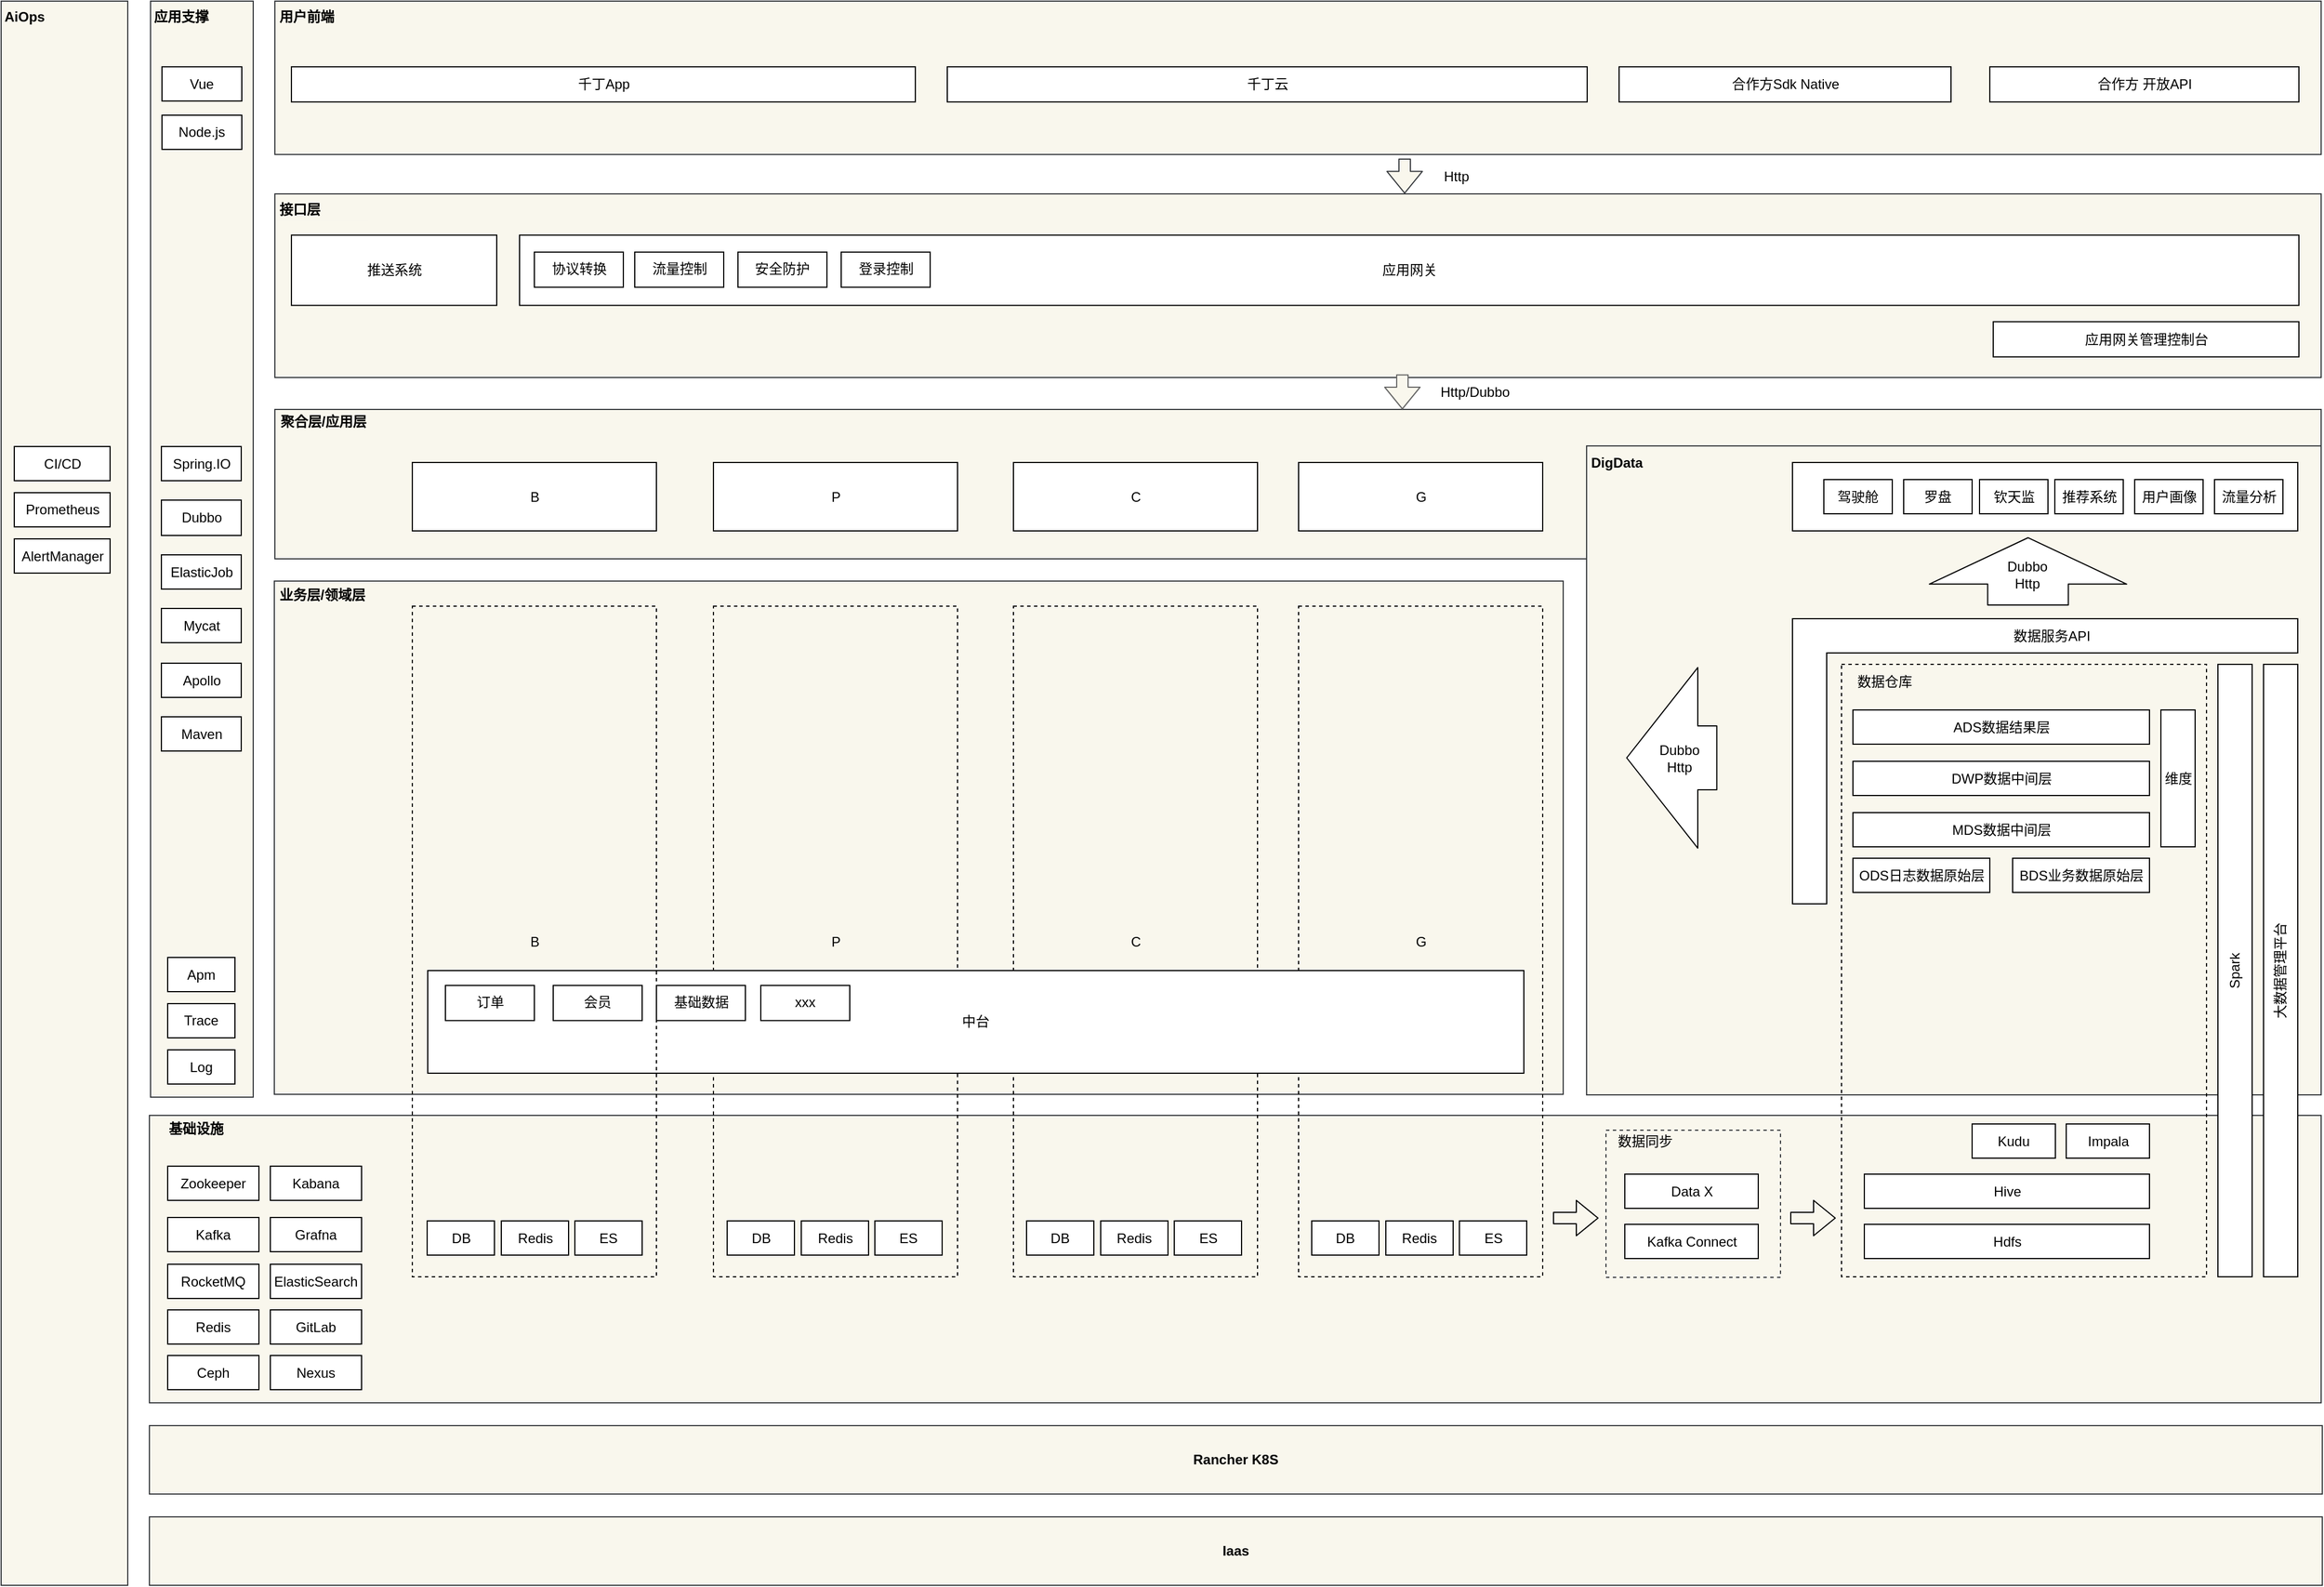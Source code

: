 <mxfile version="10.5.9" type="github"><diagram id="gZfXgEAvMZiGliKcLrUv" name="第 1 页"><mxGraphModel dx="2314" dy="1296" grid="1" gridSize="10" guides="1" tooltips="1" connect="1" arrows="1" fold="1" page="1" pageScale="1" pageWidth="2336" pageHeight="1654" math="0" shadow="0"><root><mxCell id="0"/><mxCell id="1" parent="0"/><mxCell id="lrTJqoWc7KFbBYRk6h20-236" value="" style="rounded=0;whiteSpace=wrap;html=1;fillColor=#f9f7ed;strokeColor=#36393d;" vertex="1" parent="1"><mxGeometry x="276" y="1127" width="1904" height="252" as="geometry"/></mxCell><mxCell id="lrTJqoWc7KFbBYRk6h20-272" value="" style="rounded=0;whiteSpace=wrap;html=1;fillColor=#f9f7ed;strokeColor=#36393d;" vertex="1" parent="1"><mxGeometry x="385.5" y="658.5" width="1130" height="450" as="geometry"/></mxCell><mxCell id="JePJEdjQb_DwqaGJ7nX6-8" value="" style="rounded=0;whiteSpace=wrap;html=1;fillColor=#f9f7ed;strokeColor=#36393d;" parent="1" vertex="1"><mxGeometry x="386" y="508" width="1794" height="131" as="geometry"/></mxCell><mxCell id="lrTJqoWc7KFbBYRk6h20-53" value="" style="rounded=0;whiteSpace=wrap;html=1;fillColor=#f9f7ed;strokeColor=#36393d;" vertex="1" parent="1"><mxGeometry x="1536" y="540" width="644" height="569" as="geometry"/></mxCell><mxCell id="lrTJqoWc7KFbBYRk6h20-26" value="" style="rounded=0;whiteSpace=wrap;html=1;dashed=1;fillColor=none;" vertex="1" parent="1"><mxGeometry x="1759.5" y="731.5" width="320" height="537" as="geometry"/></mxCell><mxCell id="JePJEdjQb_DwqaGJ7nX6-13" value="" style="rounded=0;whiteSpace=wrap;html=1;" parent="1" vertex="1"><mxGeometry x="1716.5" y="554.5" width="443" height="60" as="geometry"/></mxCell><mxCell id="lrTJqoWc7KFbBYRk6h20-5" value="&lt;b&gt;Rancher K8S&lt;/b&gt;" style="rounded=0;whiteSpace=wrap;html=1;fillColor=#f9f7ed;strokeColor=#36393d;" vertex="1" parent="1"><mxGeometry x="276" y="1399" width="1905" height="60" as="geometry"/></mxCell><mxCell id="lrTJqoWc7KFbBYRk6h20-6" value="&lt;b&gt;Iaas&lt;/b&gt;" style="rounded=0;whiteSpace=wrap;html=1;fillColor=#f9f7ed;strokeColor=#36393d;" vertex="1" parent="1"><mxGeometry x="276" y="1479" width="1905" height="60" as="geometry"/></mxCell><mxCell id="lrTJqoWc7KFbBYRk6h20-11" value="ODS日志数据原始层" style="rounded=0;whiteSpace=wrap;html=1;" vertex="1" parent="1"><mxGeometry x="1769.5" y="901.5" width="120" height="30" as="geometry"/></mxCell><mxCell id="lrTJqoWc7KFbBYRk6h20-12" value="BDS业务数据原始层" style="rounded=0;whiteSpace=wrap;html=1;" vertex="1" parent="1"><mxGeometry x="1909.5" y="901.5" width="120" height="30" as="geometry"/></mxCell><mxCell id="lrTJqoWc7KFbBYRk6h20-13" value="MDS数据中间层" style="rounded=0;whiteSpace=wrap;html=1;" vertex="1" parent="1"><mxGeometry x="1769.5" y="861.5" width="260" height="30" as="geometry"/></mxCell><mxCell id="lrTJqoWc7KFbBYRk6h20-16" value="DWP数据中间层" style="rounded=0;whiteSpace=wrap;html=1;" vertex="1" parent="1"><mxGeometry x="1769.5" y="816.5" width="260" height="30" as="geometry"/></mxCell><mxCell id="lrTJqoWc7KFbBYRk6h20-17" value="ADS数据结果层" style="rounded=0;whiteSpace=wrap;html=1;" vertex="1" parent="1"><mxGeometry x="1769.5" y="771.5" width="260" height="30" as="geometry"/></mxCell><mxCell id="lrTJqoWc7KFbBYRk6h20-18" value="大数据管理平台" style="rounded=0;whiteSpace=wrap;html=1;verticalAlign=middle;horizontal=0;flipH=1;flipV=1;" vertex="1" parent="1"><mxGeometry x="2129.5" y="731.5" width="30" height="537" as="geometry"/></mxCell><mxCell id="lrTJqoWc7KFbBYRk6h20-19" value="维度&lt;br&gt;" style="rounded=0;whiteSpace=wrap;html=1;" vertex="1" parent="1"><mxGeometry x="2039.5" y="771.5" width="30" height="120" as="geometry"/></mxCell><mxCell id="lrTJqoWc7KFbBYRk6h20-23" value="Spark" style="rounded=0;whiteSpace=wrap;html=1;horizontal=0;verticalAlign=middle;flipH=1;flipV=1;" vertex="1" parent="1"><mxGeometry x="2089.5" y="731.5" width="30" height="537" as="geometry"/></mxCell><mxCell id="lrTJqoWc7KFbBYRk6h20-28" value="&lt;span style=&quot;font-weight: normal&quot;&gt;数据仓库&lt;/span&gt;" style="text;html=1;strokeColor=none;fillColor=none;align=center;verticalAlign=middle;whiteSpace=wrap;rounded=0;dashed=1;fontStyle=1" vertex="1" parent="1"><mxGeometry x="1759.5" y="736.5" width="75" height="20" as="geometry"/></mxCell><mxCell id="lrTJqoWc7KFbBYRk6h20-42" value="推荐系统" style="rounded=0;whiteSpace=wrap;html=1;" vertex="1" parent="1"><mxGeometry x="1946.5" y="569.5" width="60" height="30" as="geometry"/></mxCell><mxCell id="lrTJqoWc7KFbBYRk6h20-43" value="用户画像" style="rounded=0;whiteSpace=wrap;html=1;" vertex="1" parent="1"><mxGeometry x="2016.5" y="569.5" width="60" height="30" as="geometry"/></mxCell><mxCell id="lrTJqoWc7KFbBYRk6h20-44" value="流量分析" style="rounded=0;whiteSpace=wrap;html=1;" vertex="1" parent="1"><mxGeometry x="2086.5" y="569.5" width="60" height="30" as="geometry"/></mxCell><mxCell id="lrTJqoWc7KFbBYRk6h20-45" value="驾驶舱" style="rounded=0;whiteSpace=wrap;html=1;" vertex="1" parent="1"><mxGeometry x="1744" y="569.5" width="60" height="30" as="geometry"/></mxCell><mxCell id="lrTJqoWc7KFbBYRk6h20-46" value="罗盘" style="rounded=0;whiteSpace=wrap;html=1;" vertex="1" parent="1"><mxGeometry x="1814" y="569.5" width="60" height="30" as="geometry"/></mxCell><mxCell id="lrTJqoWc7KFbBYRk6h20-47" value="钦天监" style="rounded=0;whiteSpace=wrap;html=1;" vertex="1" parent="1"><mxGeometry x="1880.5" y="569.5" width="60" height="30" as="geometry"/></mxCell><mxCell id="lrTJqoWc7KFbBYRk6h20-48" value="" style="shape=corner;whiteSpace=wrap;html=1;dx=30;dy=30;" vertex="1" parent="1"><mxGeometry x="1716.5" y="691.5" width="443" height="250" as="geometry"/></mxCell><mxCell id="lrTJqoWc7KFbBYRk6h20-50" value="数据服务API" style="text;html=1;strokeColor=none;fillColor=none;align=center;verticalAlign=middle;whiteSpace=wrap;rounded=0;" vertex="1" parent="1"><mxGeometry x="1893.5" y="696.5" width="100" height="20" as="geometry"/></mxCell><mxCell id="lrTJqoWc7KFbBYRk6h20-54" value="DigData" style="text;html=1;strokeColor=none;fillColor=none;align=left;verticalAlign=middle;whiteSpace=wrap;rounded=0;dashed=1;fontStyle=1" vertex="1" parent="1"><mxGeometry x="1538" y="544.5" width="69" height="20" as="geometry"/></mxCell><mxCell id="lrTJqoWc7KFbBYRk6h20-96" value="Hdfs" style="rounded=0;whiteSpace=wrap;html=1;" vertex="1" parent="1"><mxGeometry x="1779.5" y="1222.5" width="250" height="30" as="geometry"/></mxCell><mxCell id="lrTJqoWc7KFbBYRk6h20-108" value="G" style="rounded=0;whiteSpace=wrap;html=1;fillColor=none;dashed=1;" vertex="1" parent="1"><mxGeometry x="1283.5" y="680.5" width="214" height="588" as="geometry"/></mxCell><mxCell id="lrTJqoWc7KFbBYRk6h20-133" value="DB" style="rounded=0;whiteSpace=wrap;html=1;strokeWidth=1;" vertex="1" parent="1"><mxGeometry x="519.5" y="1219.5" width="59" height="30" as="geometry"/></mxCell><mxCell id="lrTJqoWc7KFbBYRk6h20-134" value="ES" style="rounded=0;whiteSpace=wrap;html=1;strokeWidth=1;" vertex="1" parent="1"><mxGeometry x="649" y="1219.5" width="59" height="30" as="geometry"/></mxCell><mxCell id="lrTJqoWc7KFbBYRk6h20-135" value="Redis" style="rounded=0;whiteSpace=wrap;html=1;strokeWidth=1;" vertex="1" parent="1"><mxGeometry x="584.5" y="1219.5" width="59" height="30" as="geometry"/></mxCell><mxCell id="lrTJqoWc7KFbBYRk6h20-168" value="" style="rounded=0;whiteSpace=wrap;html=1;fillColor=#f9f7ed;strokeColor=#36393d;" vertex="1" parent="1"><mxGeometry x="146" y="150" width="111" height="1389" as="geometry"/></mxCell><mxCell id="lrTJqoWc7KFbBYRk6h20-170" value="" style="rounded=0;whiteSpace=wrap;html=1;fillColor=#f9f7ed;strokeColor=#36393d;" vertex="1" parent="1"><mxGeometry x="277" y="150" width="90" height="961" as="geometry"/></mxCell><mxCell id="lrTJqoWc7KFbBYRk6h20-71" value="Dubbo" style="rounded=0;whiteSpace=wrap;html=1;strokeWidth=1;" vertex="1" parent="1"><mxGeometry x="286.5" y="587.5" width="70" height="31" as="geometry"/></mxCell><mxCell id="lrTJqoWc7KFbBYRk6h20-70" value="Spring.IO" style="rounded=0;whiteSpace=wrap;html=1;strokeWidth=1;" vertex="1" parent="1"><mxGeometry x="286.5" y="540.5" width="70" height="30" as="geometry"/></mxCell><mxCell id="lrTJqoWc7KFbBYRk6h20-72" value="ElasticJob" style="rounded=0;whiteSpace=wrap;html=1;strokeWidth=1;" vertex="1" parent="1"><mxGeometry x="286.5" y="635.5" width="70" height="30" as="geometry"/></mxCell><mxCell id="lrTJqoWc7KFbBYRk6h20-73" value="Mycat" style="rounded=0;whiteSpace=wrap;html=1;strokeWidth=1;" vertex="1" parent="1"><mxGeometry x="286.5" y="682.5" width="70" height="30" as="geometry"/></mxCell><mxCell id="lrTJqoWc7KFbBYRk6h20-76" value="Apollo" style="rounded=0;whiteSpace=wrap;html=1;strokeWidth=1;" vertex="1" parent="1"><mxGeometry x="286.5" y="730.5" width="70" height="30" as="geometry"/></mxCell><mxCell id="lrTJqoWc7KFbBYRk6h20-172" value="Maven" style="rounded=0;whiteSpace=wrap;html=1;strokeWidth=1;" vertex="1" parent="1"><mxGeometry x="286.5" y="777.5" width="70" height="30" as="geometry"/></mxCell><mxCell id="lrTJqoWc7KFbBYRk6h20-176" value="CI/CD" style="rounded=0;whiteSpace=wrap;html=1;strokeWidth=1;" vertex="1" parent="1"><mxGeometry x="157.5" y="540.5" width="84" height="30" as="geometry"/></mxCell><mxCell id="lrTJqoWc7KFbBYRk6h20-177" value="Prometheus" style="rounded=0;whiteSpace=wrap;html=1;strokeWidth=1;" vertex="1" parent="1"><mxGeometry x="157.5" y="581" width="84" height="30" as="geometry"/></mxCell><mxCell id="lrTJqoWc7KFbBYRk6h20-178" value="AlertManager" style="rounded=0;whiteSpace=wrap;html=1;strokeWidth=1;" vertex="1" parent="1"><mxGeometry x="157.5" y="621.5" width="84" height="30" as="geometry"/></mxCell><mxCell id="lrTJqoWc7KFbBYRk6h20-179" value="Zookeeper" style="rounded=0;whiteSpace=wrap;html=1;strokeWidth=1;" vertex="1" parent="1"><mxGeometry x="292" y="1171.5" width="80" height="30" as="geometry"/></mxCell><mxCell id="lrTJqoWc7KFbBYRk6h20-217" value="P" style="rounded=0;whiteSpace=wrap;html=1;fillColor=none;dashed=1;" vertex="1" parent="1"><mxGeometry x="770.5" y="680.5" width="214" height="588" as="geometry"/></mxCell><mxCell id="lrTJqoWc7KFbBYRk6h20-218" value="C" style="rounded=0;whiteSpace=wrap;html=1;fillColor=none;dashed=1;" vertex="1" parent="1"><mxGeometry x="1033.5" y="680.5" width="214" height="588" as="geometry"/></mxCell><mxCell id="lrTJqoWc7KFbBYRk6h20-219" value="DB" style="rounded=0;whiteSpace=wrap;html=1;strokeWidth=1;" vertex="1" parent="1"><mxGeometry x="782.5" y="1219.5" width="59" height="30" as="geometry"/></mxCell><mxCell id="lrTJqoWc7KFbBYRk6h20-220" value="ES" style="rounded=0;whiteSpace=wrap;html=1;strokeWidth=1;" vertex="1" parent="1"><mxGeometry x="912" y="1219.5" width="59" height="30" as="geometry"/></mxCell><mxCell id="lrTJqoWc7KFbBYRk6h20-221" value="Redis" style="rounded=0;whiteSpace=wrap;html=1;strokeWidth=1;" vertex="1" parent="1"><mxGeometry x="847.5" y="1219.5" width="59" height="30" as="geometry"/></mxCell><mxCell id="lrTJqoWc7KFbBYRk6h20-222" value="DB" style="rounded=0;whiteSpace=wrap;html=1;strokeWidth=1;" vertex="1" parent="1"><mxGeometry x="1045" y="1219.5" width="59" height="30" as="geometry"/></mxCell><mxCell id="lrTJqoWc7KFbBYRk6h20-223" value="ES" style="rounded=0;whiteSpace=wrap;html=1;strokeWidth=1;" vertex="1" parent="1"><mxGeometry x="1174.5" y="1219.5" width="59" height="30" as="geometry"/></mxCell><mxCell id="lrTJqoWc7KFbBYRk6h20-224" value="Redis" style="rounded=0;whiteSpace=wrap;html=1;strokeWidth=1;" vertex="1" parent="1"><mxGeometry x="1110" y="1219.5" width="59" height="30" as="geometry"/></mxCell><mxCell id="lrTJqoWc7KFbBYRk6h20-225" value="DB" style="rounded=0;whiteSpace=wrap;html=1;strokeWidth=1;" vertex="1" parent="1"><mxGeometry x="1295" y="1219.5" width="59" height="30" as="geometry"/></mxCell><mxCell id="lrTJqoWc7KFbBYRk6h20-226" value="ES" style="rounded=0;whiteSpace=wrap;html=1;strokeWidth=1;" vertex="1" parent="1"><mxGeometry x="1424.5" y="1219.5" width="59" height="30" as="geometry"/></mxCell><mxCell id="lrTJqoWc7KFbBYRk6h20-227" value="Redis" style="rounded=0;whiteSpace=wrap;html=1;strokeWidth=1;" vertex="1" parent="1"><mxGeometry x="1360" y="1219.5" width="59" height="30" as="geometry"/></mxCell><mxCell id="lrTJqoWc7KFbBYRk6h20-244" value="Kafka" style="rounded=0;whiteSpace=wrap;html=1;strokeWidth=1;" vertex="1" parent="1"><mxGeometry x="292" y="1216.5" width="80" height="30" as="geometry"/></mxCell><mxCell id="lrTJqoWc7KFbBYRk6h20-245" value="RocketMQ" style="rounded=0;whiteSpace=wrap;html=1;strokeWidth=1;" vertex="1" parent="1"><mxGeometry x="292" y="1257.5" width="80" height="30" as="geometry"/></mxCell><mxCell id="lrTJqoWc7KFbBYRk6h20-246" value="&lt;b&gt;基础设施&lt;/b&gt;" style="text;html=1;strokeColor=none;fillColor=#f9f7ed;align=center;verticalAlign=middle;whiteSpace=wrap;rounded=0;dashed=1;" vertex="1" parent="1"><mxGeometry x="276.5" y="1128.5" width="80" height="20" as="geometry"/></mxCell><mxCell id="lrTJqoWc7KFbBYRk6h20-249" value="中台" style="rounded=0;whiteSpace=wrap;html=1;" vertex="1" parent="1"><mxGeometry x="520" y="1000" width="961" height="90" as="geometry"/></mxCell><mxCell id="lrTJqoWc7KFbBYRk6h20-251" value="Kafka Connect" style="rounded=0;whiteSpace=wrap;html=1;strokeWidth=1;" vertex="1" parent="1"><mxGeometry x="1569.5" y="1222.5" width="117" height="30" as="geometry"/></mxCell><mxCell id="lrTJqoWc7KFbBYRk6h20-252" value="Data X" style="rounded=0;whiteSpace=wrap;html=1;strokeWidth=1;" vertex="1" parent="1"><mxGeometry x="1569.5" y="1178.5" width="117" height="30" as="geometry"/></mxCell><mxCell id="lrTJqoWc7KFbBYRk6h20-253" value="Hive" style="rounded=0;whiteSpace=wrap;html=1;" vertex="1" parent="1"><mxGeometry x="1779.5" y="1178.5" width="250" height="30" as="geometry"/></mxCell><mxCell id="lrTJqoWc7KFbBYRk6h20-255" value="Impala" style="rounded=0;whiteSpace=wrap;html=1;" vertex="1" parent="1"><mxGeometry x="1956.5" y="1134.5" width="73" height="30" as="geometry"/></mxCell><mxCell id="lrTJqoWc7KFbBYRk6h20-256" value="Kudu" style="rounded=0;whiteSpace=wrap;html=1;" vertex="1" parent="1"><mxGeometry x="1874" y="1134.5" width="73" height="30" as="geometry"/></mxCell><mxCell id="lrTJqoWc7KFbBYRk6h20-260" value="&lt;span style=&quot;font-weight: normal&quot;&gt;数据同步&lt;/span&gt;" style="text;html=1;strokeColor=none;fillColor=none;align=center;verticalAlign=middle;whiteSpace=wrap;rounded=0;dashed=1;fontStyle=1" vertex="1" parent="1"><mxGeometry x="1553" y="1139.5" width="69" height="20" as="geometry"/></mxCell><mxCell id="lrTJqoWc7KFbBYRk6h20-259" value="" style="rounded=0;whiteSpace=wrap;html=1;dashed=1;fillColor=none;strokeColor=#36393d;" vertex="1" parent="1"><mxGeometry x="1553" y="1140" width="153" height="129" as="geometry"/></mxCell><mxCell id="lrTJqoWc7KFbBYRk6h20-267" value="B" style="rounded=0;whiteSpace=wrap;html=1;" vertex="1" parent="1"><mxGeometry x="506.5" y="554.5" width="214" height="60" as="geometry"/></mxCell><mxCell id="lrTJqoWc7KFbBYRk6h20-268" value="P" style="rounded=0;whiteSpace=wrap;html=1;" vertex="1" parent="1"><mxGeometry x="770.5" y="554.5" width="214" height="60" as="geometry"/></mxCell><mxCell id="lrTJqoWc7KFbBYRk6h20-270" value="C" style="rounded=0;whiteSpace=wrap;html=1;" vertex="1" parent="1"><mxGeometry x="1033.5" y="554.5" width="214" height="60" as="geometry"/></mxCell><mxCell id="lrTJqoWc7KFbBYRk6h20-271" value="G" style="rounded=0;whiteSpace=wrap;html=1;" vertex="1" parent="1"><mxGeometry x="1283.5" y="554.5" width="214" height="60" as="geometry"/></mxCell><mxCell id="lrTJqoWc7KFbBYRk6h20-264" value="" style="shape=flexArrow;endArrow=classic;html=1;" edge="1" parent="1"><mxGeometry width="50" height="50" relative="1" as="geometry"><mxPoint x="1506.5" y="1217" as="sourcePoint"/><mxPoint x="1546.5" y="1217" as="targetPoint"/></mxGeometry></mxCell><mxCell id="lrTJqoWc7KFbBYRk6h20-265" value="" style="shape=flexArrow;endArrow=classic;html=1;" edge="1" parent="1"><mxGeometry width="50" height="50" relative="1" as="geometry"><mxPoint x="1714.5" y="1217" as="sourcePoint"/><mxPoint x="1754.5" y="1217" as="targetPoint"/></mxGeometry></mxCell><mxCell id="lrTJqoWc7KFbBYRk6h20-162" value="Apm" style="rounded=0;whiteSpace=wrap;html=1;strokeWidth=1;" vertex="1" parent="1"><mxGeometry x="292" y="988.5" width="59" height="30" as="geometry"/></mxCell><mxCell id="lrTJqoWc7KFbBYRk6h20-163" value="Trace" style="rounded=0;whiteSpace=wrap;html=1;strokeWidth=1;" vertex="1" parent="1"><mxGeometry x="292" y="1029" width="59" height="30" as="geometry"/></mxCell><mxCell id="lrTJqoWc7KFbBYRk6h20-166" value="Log" style="rounded=0;whiteSpace=wrap;html=1;strokeWidth=1;" vertex="1" parent="1"><mxGeometry x="292" y="1069.5" width="59" height="30" as="geometry"/></mxCell><mxCell id="lrTJqoWc7KFbBYRk6h20-273" value="&lt;b&gt;业务层/领域层&lt;/b&gt;" style="text;html=1;strokeColor=none;fillColor=#f9f7ed;align=left;verticalAlign=middle;whiteSpace=wrap;rounded=0;dashed=1;" vertex="1" parent="1"><mxGeometry x="387.5" y="660.5" width="80" height="20" as="geometry"/></mxCell><mxCell id="lrTJqoWc7KFbBYRk6h20-278" value="&lt;b&gt;聚合层/应用层&lt;/b&gt;" style="text;html=1;strokeColor=none;fillColor=#f9f7ed;align=left;verticalAlign=middle;whiteSpace=wrap;rounded=0;dashed=1;" vertex="1" parent="1"><mxGeometry x="388.5" y="508.5" width="80" height="20" as="geometry"/></mxCell><mxCell id="lrTJqoWc7KFbBYRk6h20-280" value="Redis" style="rounded=0;whiteSpace=wrap;html=1;strokeWidth=1;" vertex="1" parent="1"><mxGeometry x="292" y="1297.5" width="80" height="30" as="geometry"/></mxCell><mxCell id="lrTJqoWc7KFbBYRk6h20-281" value="Ceph" style="rounded=0;whiteSpace=wrap;html=1;strokeWidth=1;" vertex="1" parent="1"><mxGeometry x="292" y="1337.5" width="80" height="30" as="geometry"/></mxCell><mxCell id="lrTJqoWc7KFbBYRk6h20-282" value="Kabana" style="rounded=0;whiteSpace=wrap;html=1;strokeWidth=1;" vertex="1" parent="1"><mxGeometry x="382" y="1171.5" width="80" height="30" as="geometry"/></mxCell><mxCell id="lrTJqoWc7KFbBYRk6h20-283" value="Grafna" style="rounded=0;whiteSpace=wrap;html=1;strokeWidth=1;" vertex="1" parent="1"><mxGeometry x="382" y="1216.5" width="80" height="30" as="geometry"/></mxCell><mxCell id="lrTJqoWc7KFbBYRk6h20-284" value="ElasticSearch" style="rounded=0;whiteSpace=wrap;html=1;strokeWidth=1;" vertex="1" parent="1"><mxGeometry x="382" y="1257.5" width="80" height="30" as="geometry"/></mxCell><mxCell id="lrTJqoWc7KFbBYRk6h20-321" value="Vue" style="rounded=0;whiteSpace=wrap;html=1;strokeWidth=1;" vertex="1" parent="1"><mxGeometry x="287" y="207.574" width="70" height="30" as="geometry"/></mxCell><mxCell id="lrTJqoWc7KFbBYRk6h20-322" value="Node.js" style="rounded=0;whiteSpace=wrap;html=1;strokeWidth=1;" vertex="1" parent="1"><mxGeometry x="287" y="250" width="70" height="30" as="geometry"/></mxCell><mxCell id="lrTJqoWc7KFbBYRk6h20-323" value="" style="shape=flexArrow;endArrow=classic;html=1;endWidth=101.333;endSize=20.44;width=56;fillColor=#ffffff;" edge="1" parent="1"><mxGeometry width="50" height="50" relative="1" as="geometry"><mxPoint x="1650.667" y="813.5" as="sourcePoint"/><mxPoint x="1570.667" y="813.5" as="targetPoint"/></mxGeometry></mxCell><mxCell id="lrTJqoWc7KFbBYRk6h20-335" value="Dubbo&lt;br&gt;Http&lt;br&gt;" style="text;html=1;resizable=0;points=[];align=center;verticalAlign=middle;labelBackgroundColor=#ffffff;direction=south;" vertex="1" connectable="0" parent="lrTJqoWc7KFbBYRk6h20-323"><mxGeometry x="-0.333" y="-7" relative="1" as="geometry"><mxPoint x="-7" y="7" as="offset"/></mxGeometry></mxCell><mxCell id="lrTJqoWc7KFbBYRk6h20-329" value="GitLab" style="rounded=0;whiteSpace=wrap;html=1;strokeWidth=1;" vertex="1" parent="1"><mxGeometry x="382" y="1297.5" width="80" height="30" as="geometry"/></mxCell><mxCell id="lrTJqoWc7KFbBYRk6h20-330" value="Nexus" style="rounded=0;whiteSpace=wrap;html=1;strokeWidth=1;" vertex="1" parent="1"><mxGeometry x="382" y="1337.5" width="80" height="30" as="geometry"/></mxCell><mxCell id="lrTJqoWc7KFbBYRk6h20-331" value="&lt;b&gt;应用支撑&lt;br&gt;&lt;/b&gt;" style="text;html=1;strokeColor=none;fillColor=#f9f7ed;align=left;verticalAlign=middle;whiteSpace=wrap;rounded=0;dashed=1;" vertex="1" parent="1"><mxGeometry x="278" y="153.828" width="80" height="20" as="geometry"/></mxCell><mxCell id="lrTJqoWc7KFbBYRk6h20-333" value="" style="shape=flexArrow;endArrow=classic;html=1;endWidth=101.333;endSize=13.227;width=70.667;fillColor=#ffffff;" edge="1" parent="1"><mxGeometry width="50" height="50" relative="1" as="geometry"><mxPoint x="1923" y="680" as="sourcePoint"/><mxPoint x="1923" y="620" as="targetPoint"/></mxGeometry></mxCell><mxCell id="lrTJqoWc7KFbBYRk6h20-334" value="Dubbo&lt;br&gt;Http&lt;br&gt;" style="text;html=1;resizable=0;points=[];align=center;verticalAlign=middle;labelBackgroundColor=#ffffff;" vertex="1" connectable="0" parent="lrTJqoWc7KFbBYRk6h20-333"><mxGeometry x="0.333" y="-4" relative="1" as="geometry"><mxPoint x="-5.5" y="13" as="offset"/></mxGeometry></mxCell><mxCell id="lrTJqoWc7KFbBYRk6h20-336" value="&lt;b&gt;AiOps&lt;br&gt;&lt;/b&gt;" style="text;html=1;strokeColor=none;fillColor=#f9f7ed;align=left;verticalAlign=middle;whiteSpace=wrap;rounded=0;dashed=1;" vertex="1" parent="1"><mxGeometry x="147" y="153.828" width="80" height="20" as="geometry"/></mxCell><mxCell id="lrTJqoWc7KFbBYRk6h20-342" value="" style="rounded=0;whiteSpace=wrap;html=1;fillColor=#f9f7ed;strokeColor=#36393d;" vertex="1" parent="1"><mxGeometry x="386" y="150" width="1794" height="134.436" as="geometry"/></mxCell><mxCell id="lrTJqoWc7KFbBYRk6h20-337" value="" style="rounded=0;whiteSpace=wrap;html=1;fillColor=#f9f7ed;strokeColor=#36393d;" vertex="1" parent="1"><mxGeometry x="386" y="319" width="1794" height="161" as="geometry"/></mxCell><mxCell id="JePJEdjQb_DwqaGJ7nX6-7" value="推送系统" style="rounded=0;whiteSpace=wrap;html=1;" parent="1" vertex="1"><mxGeometry x="400.5" y="355.167" width="180" height="61.574" as="geometry"/></mxCell><mxCell id="lrTJqoWc7KFbBYRk6h20-3" value="应用网关" style="rounded=0;whiteSpace=wrap;html=1;" vertex="1" parent="1"><mxGeometry x="600.5" y="355.167" width="1560" height="61.574" as="geometry"/></mxCell><mxCell id="lrTJqoWc7KFbBYRk6h20-296" value="&lt;span style=&quot;font-weight: normal&quot;&gt;合作方Sdk Native&lt;/span&gt;" style="rounded=0;whiteSpace=wrap;html=1;fontStyle=1" vertex="1" parent="1"><mxGeometry x="1564.5" y="207.574" width="291" height="30.787" as="geometry"/></mxCell><mxCell id="lrTJqoWc7KFbBYRk6h20-298" value="&lt;span style=&quot;font-weight: 400&quot;&gt;千丁App&lt;/span&gt;" style="rounded=0;whiteSpace=wrap;html=1;fontStyle=1" vertex="1" parent="1"><mxGeometry x="400.5" y="207.574" width="547" height="30.787" as="geometry"/></mxCell><mxCell id="lrTJqoWc7KFbBYRk6h20-299" value="&lt;span style=&quot;font-weight: 400&quot;&gt;千丁云&lt;/span&gt;" style="rounded=0;whiteSpace=wrap;html=1;fontStyle=1" vertex="1" parent="1"><mxGeometry x="975.5" y="207.574" width="561" height="30.787" as="geometry"/></mxCell><mxCell id="lrTJqoWc7KFbBYRk6h20-300" value="" style="shape=flexArrow;endArrow=classic;html=1;fillColor=#F9F7ED;strokeColor=#36393d;" edge="1" parent="1"><mxGeometry width="50" height="50" relative="1" as="geometry"><mxPoint x="1376.5" y="287.987" as="sourcePoint"/><mxPoint x="1376.5" y="318.774" as="targetPoint"/></mxGeometry></mxCell><mxCell id="lrTJqoWc7KFbBYRk6h20-302" value="Http" style="text;html=1;strokeColor=none;fillColor=none;align=left;verticalAlign=middle;whiteSpace=wrap;rounded=0;dashed=1;" vertex="1" parent="1"><mxGeometry x="1408.5" y="293.698" width="40" height="20.525" as="geometry"/></mxCell><mxCell id="lrTJqoWc7KFbBYRk6h20-305" value="" style="shape=flexArrow;endArrow=classic;html=1;fillColor=#F9F7ED;strokeColor=#666666;" edge="1" parent="1"><mxGeometry width="50" height="50" relative="1" as="geometry"><mxPoint x="1374.5" y="477.213" as="sourcePoint"/><mxPoint x="1374.5" y="508.0" as="targetPoint"/></mxGeometry></mxCell><mxCell id="lrTJqoWc7KFbBYRk6h20-309" value="Http/Dubbo" style="text;html=1;strokeColor=none;fillColor=none;align=left;verticalAlign=middle;whiteSpace=wrap;rounded=0;dashed=1;" vertex="1" parent="1"><mxGeometry x="1405.5" y="483.134" width="40" height="20.525" as="geometry"/></mxCell><mxCell id="lrTJqoWc7KFbBYRk6h20-310" value="协议转换" style="rounded=0;whiteSpace=wrap;html=1;" vertex="1" parent="1"><mxGeometry x="613.5" y="370.048" width="78" height="30.787" as="geometry"/></mxCell><mxCell id="lrTJqoWc7KFbBYRk6h20-311" value="流量控制" style="rounded=0;whiteSpace=wrap;html=1;" vertex="1" parent="1"><mxGeometry x="701.5" y="370.048" width="78" height="30.787" as="geometry"/></mxCell><mxCell id="lrTJqoWc7KFbBYRk6h20-312" value="安全防护" style="rounded=0;whiteSpace=wrap;html=1;" vertex="1" parent="1"><mxGeometry x="792" y="370.048" width="78" height="30.787" as="geometry"/></mxCell><mxCell id="lrTJqoWc7KFbBYRk6h20-317" value="&lt;span style=&quot;font-weight: 400&quot;&gt;合作方 开放API&lt;/span&gt;" style="rounded=0;whiteSpace=wrap;html=1;fontStyle=1" vertex="1" parent="1"><mxGeometry x="1889.5" y="207.574" width="271" height="30.787" as="geometry"/></mxCell><mxCell id="lrTJqoWc7KFbBYRk6h20-325" value="&lt;span style=&quot;font-weight: 400&quot;&gt;应用网关管理控制台&lt;/span&gt;" style="rounded=0;whiteSpace=wrap;html=1;fontStyle=1" vertex="1" parent="1"><mxGeometry x="1892.5" y="431.108" width="268" height="30.787" as="geometry"/></mxCell><mxCell id="lrTJqoWc7KFbBYRk6h20-338" value="&lt;b&gt;接口层&lt;/b&gt;" style="text;html=1;strokeColor=none;fillColor=#f9f7ed;align=left;verticalAlign=middle;whiteSpace=wrap;rounded=0;dashed=1;" vertex="1" parent="1"><mxGeometry x="387.5" y="322.328" width="80" height="20.525" as="geometry"/></mxCell><mxCell id="lrTJqoWc7KFbBYRk6h20-345" value="&lt;b&gt;用户前端&lt;/b&gt;" style="text;html=1;strokeColor=none;fillColor=#f9f7ed;align=left;verticalAlign=middle;whiteSpace=wrap;rounded=0;dashed=1;" vertex="1" parent="1"><mxGeometry x="387.5" y="153.828" width="80" height="20.525" as="geometry"/></mxCell><mxCell id="JePJEdjQb_DwqaGJ7nX6-9" value="B" style="rounded=0;whiteSpace=wrap;html=1;fillColor=none;dashed=1;" parent="1" vertex="1"><mxGeometry x="506.5" y="680.5" width="214" height="588" as="geometry"/></mxCell><mxCell id="lrTJqoWc7KFbBYRk6h20-349" value="登录控制" style="rounded=0;whiteSpace=wrap;html=1;" vertex="1" parent="1"><mxGeometry x="882.5" y="370.048" width="78" height="30.787" as="geometry"/></mxCell><mxCell id="lrTJqoWc7KFbBYRk6h20-350" value="订单" style="rounded=0;whiteSpace=wrap;html=1;" vertex="1" parent="1"><mxGeometry x="535.5" y="1013.048" width="78" height="30.787" as="geometry"/></mxCell><mxCell id="lrTJqoWc7KFbBYRk6h20-351" value="会员" style="rounded=0;whiteSpace=wrap;html=1;" vertex="1" parent="1"><mxGeometry x="630" y="1013.048" width="78" height="30.787" as="geometry"/></mxCell><mxCell id="lrTJqoWc7KFbBYRk6h20-352" value="基础数据" style="rounded=0;whiteSpace=wrap;html=1;" vertex="1" parent="1"><mxGeometry x="720.5" y="1013.048" width="78" height="30.787" as="geometry"/></mxCell><mxCell id="lrTJqoWc7KFbBYRk6h20-353" value="xxx" style="rounded=0;whiteSpace=wrap;html=1;" vertex="1" parent="1"><mxGeometry x="812" y="1013.048" width="78" height="30.787" as="geometry"/></mxCell></root></mxGraphModel></diagram></mxfile>